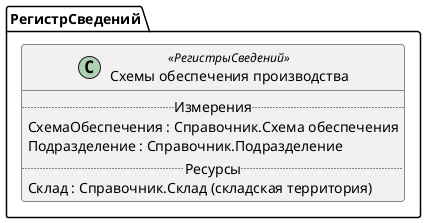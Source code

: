 ﻿@startuml СхемыОбеспеченияПроизводства
'!include templates.wsd
'..\include templates.wsd
class РегистрСведений.СхемыОбеспеченияПроизводства as "Схемы обеспечения производства" <<РегистрыСведений>>
{
..Измерения..
СхемаОбеспечения : Справочник.Схема обеспечения
Подразделение : Справочник.Подразделение
..Ресурсы..
Склад : Справочник.Склад (складская территория)
}
@enduml
